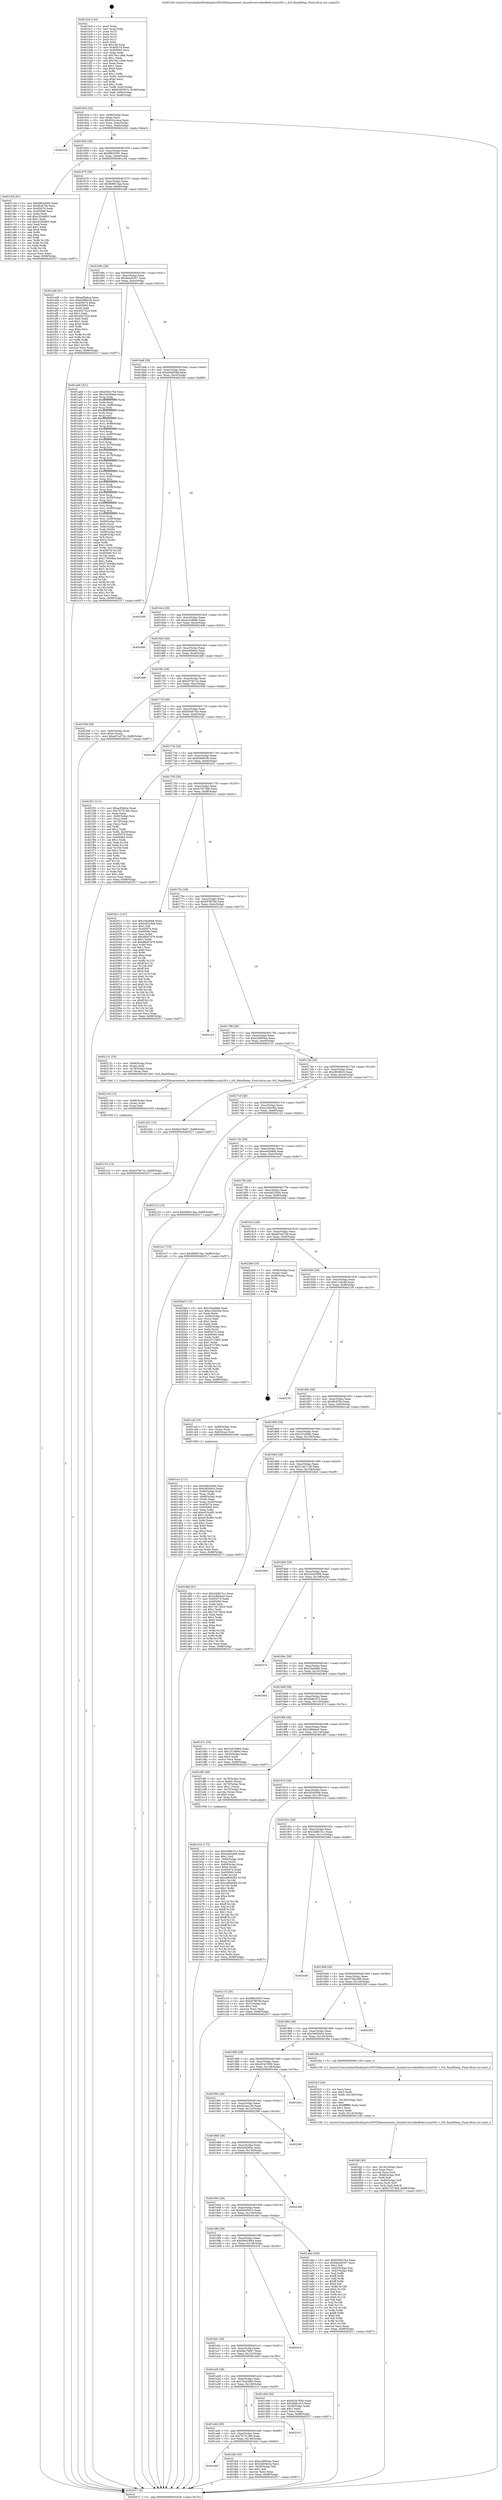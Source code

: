 digraph "0x4015c0" {
  label = "0x4015c0 (/mnt/c/Users/mathe/Desktop/tcc/POCII/binaries/extr_linuxdriversvideofbdevsisinit301.c_SiS_PanelDelay_Final-ollvm.out::main(0))"
  labelloc = "t"
  node[shape=record]

  Entry [label="",width=0.3,height=0.3,shape=circle,fillcolor=black,style=filled]
  "0x401634" [label="{
     0x401634 [32]\l
     | [instrs]\l
     &nbsp;&nbsp;0x401634 \<+6\>: mov -0x98(%rbp),%eax\l
     &nbsp;&nbsp;0x40163a \<+2\>: mov %eax,%ecx\l
     &nbsp;&nbsp;0x40163c \<+6\>: sub $0x832e1eca,%ecx\l
     &nbsp;&nbsp;0x401642 \<+6\>: mov %eax,-0xac(%rbp)\l
     &nbsp;&nbsp;0x401648 \<+6\>: mov %ecx,-0xb0(%rbp)\l
     &nbsp;&nbsp;0x40164e \<+6\>: je 0000000000402162 \<main+0xba2\>\l
  }"]
  "0x402162" [label="{
     0x402162\l
  }", style=dashed]
  "0x401654" [label="{
     0x401654 [28]\l
     | [instrs]\l
     &nbsp;&nbsp;0x401654 \<+5\>: jmp 0000000000401659 \<main+0x99\>\l
     &nbsp;&nbsp;0x401659 \<+6\>: mov -0xac(%rbp),%eax\l
     &nbsp;&nbsp;0x40165f \<+5\>: sub $0x8f625591,%eax\l
     &nbsp;&nbsp;0x401664 \<+6\>: mov %eax,-0xb4(%rbp)\l
     &nbsp;&nbsp;0x40166a \<+6\>: je 0000000000401c54 \<main+0x694\>\l
  }"]
  Exit [label="",width=0.3,height=0.3,shape=circle,fillcolor=black,style=filled,peripheries=2]
  "0x401c54" [label="{
     0x401c54 [91]\l
     | [instrs]\l
     &nbsp;&nbsp;0x401c54 \<+5\>: mov $0x69643b64,%eax\l
     &nbsp;&nbsp;0x401c59 \<+5\>: mov $0xf9c878e,%ecx\l
     &nbsp;&nbsp;0x401c5e \<+7\>: mov 0x405074,%edx\l
     &nbsp;&nbsp;0x401c65 \<+7\>: mov 0x405060,%esi\l
     &nbsp;&nbsp;0x401c6c \<+2\>: mov %edx,%edi\l
     &nbsp;&nbsp;0x401c6e \<+6\>: add $0xc520a865,%edi\l
     &nbsp;&nbsp;0x401c74 \<+3\>: sub $0x1,%edi\l
     &nbsp;&nbsp;0x401c77 \<+6\>: sub $0xc520a865,%edi\l
     &nbsp;&nbsp;0x401c7d \<+3\>: imul %edi,%edx\l
     &nbsp;&nbsp;0x401c80 \<+3\>: and $0x1,%edx\l
     &nbsp;&nbsp;0x401c83 \<+3\>: cmp $0x0,%edx\l
     &nbsp;&nbsp;0x401c86 \<+4\>: sete %r8b\l
     &nbsp;&nbsp;0x401c8a \<+3\>: cmp $0xa,%esi\l
     &nbsp;&nbsp;0x401c8d \<+4\>: setl %r9b\l
     &nbsp;&nbsp;0x401c91 \<+3\>: mov %r8b,%r10b\l
     &nbsp;&nbsp;0x401c94 \<+3\>: and %r9b,%r10b\l
     &nbsp;&nbsp;0x401c97 \<+3\>: xor %r9b,%r8b\l
     &nbsp;&nbsp;0x401c9a \<+3\>: or %r8b,%r10b\l
     &nbsp;&nbsp;0x401c9d \<+4\>: test $0x1,%r10b\l
     &nbsp;&nbsp;0x401ca1 \<+3\>: cmovne %ecx,%eax\l
     &nbsp;&nbsp;0x401ca4 \<+6\>: mov %eax,-0x98(%rbp)\l
     &nbsp;&nbsp;0x401caa \<+5\>: jmp 0000000000402517 \<main+0xf57\>\l
  }"]
  "0x401670" [label="{
     0x401670 [28]\l
     | [instrs]\l
     &nbsp;&nbsp;0x401670 \<+5\>: jmp 0000000000401675 \<main+0xb5\>\l
     &nbsp;&nbsp;0x401675 \<+6\>: mov -0xac(%rbp),%eax\l
     &nbsp;&nbsp;0x40167b \<+5\>: sub $0x9b9913aa,%eax\l
     &nbsp;&nbsp;0x401680 \<+6\>: mov %eax,-0xb8(%rbp)\l
     &nbsp;&nbsp;0x401686 \<+6\>: je 0000000000401ed6 \<main+0x916\>\l
  }"]
  "0x402153" [label="{
     0x402153 [15]\l
     | [instrs]\l
     &nbsp;&nbsp;0x402153 \<+10\>: movl $0xb37fe71b,-0x98(%rbp)\l
     &nbsp;&nbsp;0x40215d \<+5\>: jmp 0000000000402517 \<main+0xf57\>\l
  }"]
  "0x401ed6" [label="{
     0x401ed6 [91]\l
     | [instrs]\l
     &nbsp;&nbsp;0x401ed6 \<+5\>: mov $0xacf0a6ce,%eax\l
     &nbsp;&nbsp;0x401edb \<+5\>: mov $0xb588d1fb,%ecx\l
     &nbsp;&nbsp;0x401ee0 \<+7\>: mov 0x405074,%edx\l
     &nbsp;&nbsp;0x401ee7 \<+7\>: mov 0x405060,%esi\l
     &nbsp;&nbsp;0x401eee \<+2\>: mov %edx,%edi\l
     &nbsp;&nbsp;0x401ef0 \<+6\>: sub $0x4027424,%edi\l
     &nbsp;&nbsp;0x401ef6 \<+3\>: sub $0x1,%edi\l
     &nbsp;&nbsp;0x401ef9 \<+6\>: add $0x4027424,%edi\l
     &nbsp;&nbsp;0x401eff \<+3\>: imul %edi,%edx\l
     &nbsp;&nbsp;0x401f02 \<+3\>: and $0x1,%edx\l
     &nbsp;&nbsp;0x401f05 \<+3\>: cmp $0x0,%edx\l
     &nbsp;&nbsp;0x401f08 \<+4\>: sete %r8b\l
     &nbsp;&nbsp;0x401f0c \<+3\>: cmp $0xa,%esi\l
     &nbsp;&nbsp;0x401f0f \<+4\>: setl %r9b\l
     &nbsp;&nbsp;0x401f13 \<+3\>: mov %r8b,%r10b\l
     &nbsp;&nbsp;0x401f16 \<+3\>: and %r9b,%r10b\l
     &nbsp;&nbsp;0x401f19 \<+3\>: xor %r9b,%r8b\l
     &nbsp;&nbsp;0x401f1c \<+3\>: or %r8b,%r10b\l
     &nbsp;&nbsp;0x401f1f \<+4\>: test $0x1,%r10b\l
     &nbsp;&nbsp;0x401f23 \<+3\>: cmovne %ecx,%eax\l
     &nbsp;&nbsp;0x401f26 \<+6\>: mov %eax,-0x98(%rbp)\l
     &nbsp;&nbsp;0x401f2c \<+5\>: jmp 0000000000402517 \<main+0xf57\>\l
  }"]
  "0x40168c" [label="{
     0x40168c [28]\l
     | [instrs]\l
     &nbsp;&nbsp;0x40168c \<+5\>: jmp 0000000000401691 \<main+0xd1\>\l
     &nbsp;&nbsp;0x401691 \<+6\>: mov -0xac(%rbp),%eax\l
     &nbsp;&nbsp;0x401697 \<+5\>: sub $0x9e426307,%eax\l
     &nbsp;&nbsp;0x40169c \<+6\>: mov %eax,-0xbc(%rbp)\l
     &nbsp;&nbsp;0x4016a2 \<+6\>: je 0000000000401ad4 \<main+0x514\>\l
  }"]
  "0x402144" [label="{
     0x402144 [15]\l
     | [instrs]\l
     &nbsp;&nbsp;0x402144 \<+4\>: mov -0x68(%rbp),%rax\l
     &nbsp;&nbsp;0x402148 \<+3\>: mov (%rax),%rax\l
     &nbsp;&nbsp;0x40214b \<+3\>: mov %rax,%rdi\l
     &nbsp;&nbsp;0x40214e \<+5\>: call 0000000000401030 \<free@plt\>\l
     | [calls]\l
     &nbsp;&nbsp;0x401030 \{1\} (unknown)\l
  }"]
  "0x401ad4" [label="{
     0x401ad4 [321]\l
     | [instrs]\l
     &nbsp;&nbsp;0x401ad4 \<+5\>: mov $0xb50dc7b4,%eax\l
     &nbsp;&nbsp;0x401ad9 \<+5\>: mov $0x345d59a6,%ecx\l
     &nbsp;&nbsp;0x401ade \<+3\>: mov %rsp,%rdx\l
     &nbsp;&nbsp;0x401ae1 \<+4\>: add $0xfffffffffffffff0,%rdx\l
     &nbsp;&nbsp;0x401ae5 \<+3\>: mov %rdx,%rsp\l
     &nbsp;&nbsp;0x401ae8 \<+7\>: mov %rdx,-0x90(%rbp)\l
     &nbsp;&nbsp;0x401aef \<+3\>: mov %rsp,%rdx\l
     &nbsp;&nbsp;0x401af2 \<+4\>: add $0xfffffffffffffff0,%rdx\l
     &nbsp;&nbsp;0x401af6 \<+3\>: mov %rdx,%rsp\l
     &nbsp;&nbsp;0x401af9 \<+3\>: mov %rsp,%rsi\l
     &nbsp;&nbsp;0x401afc \<+4\>: add $0xfffffffffffffff0,%rsi\l
     &nbsp;&nbsp;0x401b00 \<+3\>: mov %rsi,%rsp\l
     &nbsp;&nbsp;0x401b03 \<+7\>: mov %rsi,-0x88(%rbp)\l
     &nbsp;&nbsp;0x401b0a \<+3\>: mov %rsp,%rsi\l
     &nbsp;&nbsp;0x401b0d \<+4\>: add $0xfffffffffffffff0,%rsi\l
     &nbsp;&nbsp;0x401b11 \<+3\>: mov %rsi,%rsp\l
     &nbsp;&nbsp;0x401b14 \<+4\>: mov %rsi,-0x80(%rbp)\l
     &nbsp;&nbsp;0x401b18 \<+3\>: mov %rsp,%rsi\l
     &nbsp;&nbsp;0x401b1b \<+4\>: add $0xfffffffffffffff0,%rsi\l
     &nbsp;&nbsp;0x401b1f \<+3\>: mov %rsi,%rsp\l
     &nbsp;&nbsp;0x401b22 \<+4\>: mov %rsi,-0x78(%rbp)\l
     &nbsp;&nbsp;0x401b26 \<+3\>: mov %rsp,%rsi\l
     &nbsp;&nbsp;0x401b29 \<+4\>: add $0xfffffffffffffff0,%rsi\l
     &nbsp;&nbsp;0x401b2d \<+3\>: mov %rsi,%rsp\l
     &nbsp;&nbsp;0x401b30 \<+4\>: mov %rsi,-0x70(%rbp)\l
     &nbsp;&nbsp;0x401b34 \<+3\>: mov %rsp,%rsi\l
     &nbsp;&nbsp;0x401b37 \<+4\>: add $0xfffffffffffffff0,%rsi\l
     &nbsp;&nbsp;0x401b3b \<+3\>: mov %rsi,%rsp\l
     &nbsp;&nbsp;0x401b3e \<+4\>: mov %rsi,-0x68(%rbp)\l
     &nbsp;&nbsp;0x401b42 \<+3\>: mov %rsp,%rsi\l
     &nbsp;&nbsp;0x401b45 \<+4\>: add $0xfffffffffffffff0,%rsi\l
     &nbsp;&nbsp;0x401b49 \<+3\>: mov %rsi,%rsp\l
     &nbsp;&nbsp;0x401b4c \<+4\>: mov %rsi,-0x60(%rbp)\l
     &nbsp;&nbsp;0x401b50 \<+3\>: mov %rsp,%rsi\l
     &nbsp;&nbsp;0x401b53 \<+4\>: add $0xfffffffffffffff0,%rsi\l
     &nbsp;&nbsp;0x401b57 \<+3\>: mov %rsi,%rsp\l
     &nbsp;&nbsp;0x401b5a \<+4\>: mov %rsi,-0x58(%rbp)\l
     &nbsp;&nbsp;0x401b5e \<+3\>: mov %rsp,%rsi\l
     &nbsp;&nbsp;0x401b61 \<+4\>: add $0xfffffffffffffff0,%rsi\l
     &nbsp;&nbsp;0x401b65 \<+3\>: mov %rsi,%rsp\l
     &nbsp;&nbsp;0x401b68 \<+4\>: mov %rsi,-0x50(%rbp)\l
     &nbsp;&nbsp;0x401b6c \<+3\>: mov %rsp,%rsi\l
     &nbsp;&nbsp;0x401b6f \<+4\>: add $0xfffffffffffffff0,%rsi\l
     &nbsp;&nbsp;0x401b73 \<+3\>: mov %rsi,%rsp\l
     &nbsp;&nbsp;0x401b76 \<+4\>: mov %rsi,-0x48(%rbp)\l
     &nbsp;&nbsp;0x401b7a \<+3\>: mov %rsp,%rsi\l
     &nbsp;&nbsp;0x401b7d \<+4\>: add $0xfffffffffffffff0,%rsi\l
     &nbsp;&nbsp;0x401b81 \<+3\>: mov %rsi,%rsp\l
     &nbsp;&nbsp;0x401b84 \<+4\>: mov %rsi,-0x40(%rbp)\l
     &nbsp;&nbsp;0x401b88 \<+7\>: mov -0x90(%rbp),%rsi\l
     &nbsp;&nbsp;0x401b8f \<+6\>: movl $0x0,(%rsi)\l
     &nbsp;&nbsp;0x401b95 \<+6\>: mov -0x9c(%rbp),%edi\l
     &nbsp;&nbsp;0x401b9b \<+2\>: mov %edi,(%rdx)\l
     &nbsp;&nbsp;0x401b9d \<+7\>: mov -0x88(%rbp),%rsi\l
     &nbsp;&nbsp;0x401ba4 \<+7\>: mov -0xa8(%rbp),%r8\l
     &nbsp;&nbsp;0x401bab \<+3\>: mov %r8,(%rsi)\l
     &nbsp;&nbsp;0x401bae \<+3\>: cmpl $0x2,(%rdx)\l
     &nbsp;&nbsp;0x401bb1 \<+4\>: setne %r9b\l
     &nbsp;&nbsp;0x401bb5 \<+4\>: and $0x1,%r9b\l
     &nbsp;&nbsp;0x401bb9 \<+4\>: mov %r9b,-0x31(%rbp)\l
     &nbsp;&nbsp;0x401bbd \<+8\>: mov 0x405074,%r10d\l
     &nbsp;&nbsp;0x401bc5 \<+8\>: mov 0x405060,%r11d\l
     &nbsp;&nbsp;0x401bcd \<+3\>: mov %r10d,%ebx\l
     &nbsp;&nbsp;0x401bd0 \<+6\>: sub $0x2726448a,%ebx\l
     &nbsp;&nbsp;0x401bd6 \<+3\>: sub $0x1,%ebx\l
     &nbsp;&nbsp;0x401bd9 \<+6\>: add $0x2726448a,%ebx\l
     &nbsp;&nbsp;0x401bdf \<+4\>: imul %ebx,%r10d\l
     &nbsp;&nbsp;0x401be3 \<+4\>: and $0x1,%r10d\l
     &nbsp;&nbsp;0x401be7 \<+4\>: cmp $0x0,%r10d\l
     &nbsp;&nbsp;0x401beb \<+4\>: sete %r9b\l
     &nbsp;&nbsp;0x401bef \<+4\>: cmp $0xa,%r11d\l
     &nbsp;&nbsp;0x401bf3 \<+4\>: setl %r14b\l
     &nbsp;&nbsp;0x401bf7 \<+3\>: mov %r9b,%r15b\l
     &nbsp;&nbsp;0x401bfa \<+3\>: and %r14b,%r15b\l
     &nbsp;&nbsp;0x401bfd \<+3\>: xor %r14b,%r9b\l
     &nbsp;&nbsp;0x401c00 \<+3\>: or %r9b,%r15b\l
     &nbsp;&nbsp;0x401c03 \<+4\>: test $0x1,%r15b\l
     &nbsp;&nbsp;0x401c07 \<+3\>: cmovne %ecx,%eax\l
     &nbsp;&nbsp;0x401c0a \<+6\>: mov %eax,-0x98(%rbp)\l
     &nbsp;&nbsp;0x401c10 \<+5\>: jmp 0000000000402517 \<main+0xf57\>\l
  }"]
  "0x4016a8" [label="{
     0x4016a8 [28]\l
     | [instrs]\l
     &nbsp;&nbsp;0x4016a8 \<+5\>: jmp 00000000004016ad \<main+0xed\>\l
     &nbsp;&nbsp;0x4016ad \<+6\>: mov -0xac(%rbp),%eax\l
     &nbsp;&nbsp;0x4016b3 \<+5\>: sub $0xa0d4936f,%eax\l
     &nbsp;&nbsp;0x4016b8 \<+6\>: mov %eax,-0xc0(%rbp)\l
     &nbsp;&nbsp;0x4016be \<+6\>: je 0000000000402349 \<main+0xd89\>\l
  }"]
  "0x401fef" [label="{
     0x401fef [45]\l
     | [instrs]\l
     &nbsp;&nbsp;0x401fef \<+6\>: mov -0x14c(%rbp),%ecx\l
     &nbsp;&nbsp;0x401ff5 \<+3\>: imul %eax,%ecx\l
     &nbsp;&nbsp;0x401ff8 \<+3\>: movslq %ecx,%rdi\l
     &nbsp;&nbsp;0x401ffb \<+4\>: mov -0x68(%rbp),%r8\l
     &nbsp;&nbsp;0x401fff \<+3\>: mov (%r8),%r8\l
     &nbsp;&nbsp;0x402002 \<+4\>: mov -0x60(%rbp),%r9\l
     &nbsp;&nbsp;0x402006 \<+3\>: movslq (%r9),%r9\l
     &nbsp;&nbsp;0x402009 \<+4\>: mov %rdi,(%r8,%r9,8)\l
     &nbsp;&nbsp;0x40200d \<+10\>: movl $0xb73574fd,-0x98(%rbp)\l
     &nbsp;&nbsp;0x402017 \<+5\>: jmp 0000000000402517 \<main+0xf57\>\l
  }"]
  "0x402349" [label="{
     0x402349\l
  }", style=dashed]
  "0x4016c4" [label="{
     0x4016c4 [28]\l
     | [instrs]\l
     &nbsp;&nbsp;0x4016c4 \<+5\>: jmp 00000000004016c9 \<main+0x109\>\l
     &nbsp;&nbsp;0x4016c9 \<+6\>: mov -0xac(%rbp),%eax\l
     &nbsp;&nbsp;0x4016cf \<+5\>: sub $0xac2c96bb,%eax\l
     &nbsp;&nbsp;0x4016d4 \<+6\>: mov %eax,-0xc4(%rbp)\l
     &nbsp;&nbsp;0x4016da \<+6\>: je 00000000004024d6 \<main+0xf16\>\l
  }"]
  "0x401fc3" [label="{
     0x401fc3 [44]\l
     | [instrs]\l
     &nbsp;&nbsp;0x401fc3 \<+2\>: xor %ecx,%ecx\l
     &nbsp;&nbsp;0x401fc5 \<+5\>: mov $0x2,%edx\l
     &nbsp;&nbsp;0x401fca \<+6\>: mov %edx,-0x148(%rbp)\l
     &nbsp;&nbsp;0x401fd0 \<+1\>: cltd\l
     &nbsp;&nbsp;0x401fd1 \<+6\>: mov -0x148(%rbp),%esi\l
     &nbsp;&nbsp;0x401fd7 \<+2\>: idiv %esi\l
     &nbsp;&nbsp;0x401fd9 \<+6\>: imul $0xfffffffe,%edx,%edx\l
     &nbsp;&nbsp;0x401fdf \<+3\>: sub $0x1,%ecx\l
     &nbsp;&nbsp;0x401fe2 \<+2\>: sub %ecx,%edx\l
     &nbsp;&nbsp;0x401fe4 \<+6\>: mov %edx,-0x14c(%rbp)\l
     &nbsp;&nbsp;0x401fea \<+5\>: call 0000000000401160 \<next_i\>\l
     | [calls]\l
     &nbsp;&nbsp;0x401160 \{1\} (/mnt/c/Users/mathe/Desktop/tcc/POCII/binaries/extr_linuxdriversvideofbdevsisinit301.c_SiS_PanelDelay_Final-ollvm.out::next_i)\l
  }"]
  "0x4024d6" [label="{
     0x4024d6\l
  }", style=dashed]
  "0x4016e0" [label="{
     0x4016e0 [28]\l
     | [instrs]\l
     &nbsp;&nbsp;0x4016e0 \<+5\>: jmp 00000000004016e5 \<main+0x125\>\l
     &nbsp;&nbsp;0x4016e5 \<+6\>: mov -0xac(%rbp),%eax\l
     &nbsp;&nbsp;0x4016eb \<+5\>: sub $0xacf0a6ce,%eax\l
     &nbsp;&nbsp;0x4016f0 \<+6\>: mov %eax,-0xc8(%rbp)\l
     &nbsp;&nbsp;0x4016f6 \<+6\>: je 000000000040248f \<main+0xecf\>\l
  }"]
  "0x401a60" [label="{
     0x401a60\l
  }", style=dashed]
  "0x40248f" [label="{
     0x40248f\l
  }", style=dashed]
  "0x4016fc" [label="{
     0x4016fc [28]\l
     | [instrs]\l
     &nbsp;&nbsp;0x4016fc \<+5\>: jmp 0000000000401701 \<main+0x141\>\l
     &nbsp;&nbsp;0x401701 \<+6\>: mov -0xac(%rbp),%eax\l
     &nbsp;&nbsp;0x401707 \<+5\>: sub $0xb37fe71b,%eax\l
     &nbsp;&nbsp;0x40170c \<+6\>: mov %eax,-0xcc(%rbp)\l
     &nbsp;&nbsp;0x401712 \<+6\>: je 000000000040239d \<main+0xddd\>\l
  }"]
  "0x401fa0" [label="{
     0x401fa0 [30]\l
     | [instrs]\l
     &nbsp;&nbsp;0x401fa0 \<+5\>: mov $0xc2d993ae,%eax\l
     &nbsp;&nbsp;0x401fa5 \<+5\>: mov $0x3e600e5a,%ecx\l
     &nbsp;&nbsp;0x401faa \<+3\>: mov -0x29(%rbp),%dl\l
     &nbsp;&nbsp;0x401fad \<+3\>: test $0x1,%dl\l
     &nbsp;&nbsp;0x401fb0 \<+3\>: cmovne %ecx,%eax\l
     &nbsp;&nbsp;0x401fb3 \<+6\>: mov %eax,-0x98(%rbp)\l
     &nbsp;&nbsp;0x401fb9 \<+5\>: jmp 0000000000402517 \<main+0xf57\>\l
  }"]
  "0x40239d" [label="{
     0x40239d [28]\l
     | [instrs]\l
     &nbsp;&nbsp;0x40239d \<+7\>: mov -0x90(%rbp),%rax\l
     &nbsp;&nbsp;0x4023a4 \<+6\>: movl $0x0,(%rax)\l
     &nbsp;&nbsp;0x4023aa \<+10\>: movl $0xe87ed72b,-0x98(%rbp)\l
     &nbsp;&nbsp;0x4023b4 \<+5\>: jmp 0000000000402517 \<main+0xf57\>\l
  }"]
  "0x401718" [label="{
     0x401718 [28]\l
     | [instrs]\l
     &nbsp;&nbsp;0x401718 \<+5\>: jmp 000000000040171d \<main+0x15d\>\l
     &nbsp;&nbsp;0x40171d \<+6\>: mov -0xac(%rbp),%eax\l
     &nbsp;&nbsp;0x401723 \<+5\>: sub $0xb50dc7b4,%eax\l
     &nbsp;&nbsp;0x401728 \<+6\>: mov %eax,-0xd0(%rbp)\l
     &nbsp;&nbsp;0x40172e \<+6\>: je 00000000004023d1 \<main+0xe11\>\l
  }"]
  "0x401a44" [label="{
     0x401a44 [28]\l
     | [instrs]\l
     &nbsp;&nbsp;0x401a44 \<+5\>: jmp 0000000000401a49 \<main+0x489\>\l
     &nbsp;&nbsp;0x401a49 \<+6\>: mov -0xac(%rbp),%eax\l
     &nbsp;&nbsp;0x401a4f \<+5\>: sub $0x7b75138e,%eax\l
     &nbsp;&nbsp;0x401a54 \<+6\>: mov %eax,-0x144(%rbp)\l
     &nbsp;&nbsp;0x401a5a \<+6\>: je 0000000000401fa0 \<main+0x9e0\>\l
  }"]
  "0x4023d1" [label="{
     0x4023d1\l
  }", style=dashed]
  "0x401734" [label="{
     0x401734 [28]\l
     | [instrs]\l
     &nbsp;&nbsp;0x401734 \<+5\>: jmp 0000000000401739 \<main+0x179\>\l
     &nbsp;&nbsp;0x401739 \<+6\>: mov -0xac(%rbp),%eax\l
     &nbsp;&nbsp;0x40173f \<+5\>: sub $0xb588d1fb,%eax\l
     &nbsp;&nbsp;0x401744 \<+6\>: mov %eax,-0xd4(%rbp)\l
     &nbsp;&nbsp;0x40174a \<+6\>: je 0000000000401f31 \<main+0x971\>\l
  }"]
  "0x40231f" [label="{
     0x40231f\l
  }", style=dashed]
  "0x401f31" [label="{
     0x401f31 [111]\l
     | [instrs]\l
     &nbsp;&nbsp;0x401f31 \<+5\>: mov $0xacf0a6ce,%eax\l
     &nbsp;&nbsp;0x401f36 \<+5\>: mov $0x7b75138e,%ecx\l
     &nbsp;&nbsp;0x401f3b \<+2\>: xor %edx,%edx\l
     &nbsp;&nbsp;0x401f3d \<+4\>: mov -0x60(%rbp),%rsi\l
     &nbsp;&nbsp;0x401f41 \<+2\>: mov (%rsi),%edi\l
     &nbsp;&nbsp;0x401f43 \<+4\>: mov -0x70(%rbp),%rsi\l
     &nbsp;&nbsp;0x401f47 \<+2\>: cmp (%rsi),%edi\l
     &nbsp;&nbsp;0x401f49 \<+4\>: setl %r8b\l
     &nbsp;&nbsp;0x401f4d \<+4\>: and $0x1,%r8b\l
     &nbsp;&nbsp;0x401f51 \<+4\>: mov %r8b,-0x29(%rbp)\l
     &nbsp;&nbsp;0x401f55 \<+7\>: mov 0x405074,%edi\l
     &nbsp;&nbsp;0x401f5c \<+8\>: mov 0x405060,%r9d\l
     &nbsp;&nbsp;0x401f64 \<+3\>: sub $0x1,%edx\l
     &nbsp;&nbsp;0x401f67 \<+3\>: mov %edi,%r10d\l
     &nbsp;&nbsp;0x401f6a \<+3\>: add %edx,%r10d\l
     &nbsp;&nbsp;0x401f6d \<+4\>: imul %r10d,%edi\l
     &nbsp;&nbsp;0x401f71 \<+3\>: and $0x1,%edi\l
     &nbsp;&nbsp;0x401f74 \<+3\>: cmp $0x0,%edi\l
     &nbsp;&nbsp;0x401f77 \<+4\>: sete %r8b\l
     &nbsp;&nbsp;0x401f7b \<+4\>: cmp $0xa,%r9d\l
     &nbsp;&nbsp;0x401f7f \<+4\>: setl %r11b\l
     &nbsp;&nbsp;0x401f83 \<+3\>: mov %r8b,%bl\l
     &nbsp;&nbsp;0x401f86 \<+3\>: and %r11b,%bl\l
     &nbsp;&nbsp;0x401f89 \<+3\>: xor %r11b,%r8b\l
     &nbsp;&nbsp;0x401f8c \<+3\>: or %r8b,%bl\l
     &nbsp;&nbsp;0x401f8f \<+3\>: test $0x1,%bl\l
     &nbsp;&nbsp;0x401f92 \<+3\>: cmovne %ecx,%eax\l
     &nbsp;&nbsp;0x401f95 \<+6\>: mov %eax,-0x98(%rbp)\l
     &nbsp;&nbsp;0x401f9b \<+5\>: jmp 0000000000402517 \<main+0xf57\>\l
  }"]
  "0x401750" [label="{
     0x401750 [28]\l
     | [instrs]\l
     &nbsp;&nbsp;0x401750 \<+5\>: jmp 0000000000401755 \<main+0x195\>\l
     &nbsp;&nbsp;0x401755 \<+6\>: mov -0xac(%rbp),%eax\l
     &nbsp;&nbsp;0x40175b \<+5\>: sub $0xb73574fd,%eax\l
     &nbsp;&nbsp;0x401760 \<+6\>: mov %eax,-0xd8(%rbp)\l
     &nbsp;&nbsp;0x401766 \<+6\>: je 000000000040201c \<main+0xa5c\>\l
  }"]
  "0x401e1b" [label="{
     0x401e1b [172]\l
     | [instrs]\l
     &nbsp;&nbsp;0x401e1b \<+5\>: mov $0x3488151c,%ecx\l
     &nbsp;&nbsp;0x401e20 \<+5\>: mov $0xe4d2bfa8,%edx\l
     &nbsp;&nbsp;0x401e25 \<+3\>: mov $0x1,%sil\l
     &nbsp;&nbsp;0x401e28 \<+4\>: mov -0x68(%rbp),%rdi\l
     &nbsp;&nbsp;0x401e2c \<+3\>: mov %rax,(%rdi)\l
     &nbsp;&nbsp;0x401e2f \<+4\>: mov -0x60(%rbp),%rax\l
     &nbsp;&nbsp;0x401e33 \<+6\>: movl $0x0,(%rax)\l
     &nbsp;&nbsp;0x401e39 \<+8\>: mov 0x405074,%r8d\l
     &nbsp;&nbsp;0x401e41 \<+8\>: mov 0x405060,%r9d\l
     &nbsp;&nbsp;0x401e49 \<+3\>: mov %r8d,%r10d\l
     &nbsp;&nbsp;0x401e4c \<+7\>: sub $0xce80d285,%r10d\l
     &nbsp;&nbsp;0x401e53 \<+4\>: sub $0x1,%r10d\l
     &nbsp;&nbsp;0x401e57 \<+7\>: add $0xce80d285,%r10d\l
     &nbsp;&nbsp;0x401e5e \<+4\>: imul %r10d,%r8d\l
     &nbsp;&nbsp;0x401e62 \<+4\>: and $0x1,%r8d\l
     &nbsp;&nbsp;0x401e66 \<+4\>: cmp $0x0,%r8d\l
     &nbsp;&nbsp;0x401e6a \<+4\>: sete %r11b\l
     &nbsp;&nbsp;0x401e6e \<+4\>: cmp $0xa,%r9d\l
     &nbsp;&nbsp;0x401e72 \<+3\>: setl %bl\l
     &nbsp;&nbsp;0x401e75 \<+3\>: mov %r11b,%r14b\l
     &nbsp;&nbsp;0x401e78 \<+4\>: xor $0xff,%r14b\l
     &nbsp;&nbsp;0x401e7c \<+3\>: mov %bl,%r15b\l
     &nbsp;&nbsp;0x401e7f \<+4\>: xor $0xff,%r15b\l
     &nbsp;&nbsp;0x401e83 \<+4\>: xor $0x1,%sil\l
     &nbsp;&nbsp;0x401e87 \<+3\>: mov %r14b,%r12b\l
     &nbsp;&nbsp;0x401e8a \<+4\>: and $0xff,%r12b\l
     &nbsp;&nbsp;0x401e8e \<+3\>: and %sil,%r11b\l
     &nbsp;&nbsp;0x401e91 \<+3\>: mov %r15b,%r13b\l
     &nbsp;&nbsp;0x401e94 \<+4\>: and $0xff,%r13b\l
     &nbsp;&nbsp;0x401e98 \<+3\>: and %sil,%bl\l
     &nbsp;&nbsp;0x401e9b \<+3\>: or %r11b,%r12b\l
     &nbsp;&nbsp;0x401e9e \<+3\>: or %bl,%r13b\l
     &nbsp;&nbsp;0x401ea1 \<+3\>: xor %r13b,%r12b\l
     &nbsp;&nbsp;0x401ea4 \<+3\>: or %r15b,%r14b\l
     &nbsp;&nbsp;0x401ea7 \<+4\>: xor $0xff,%r14b\l
     &nbsp;&nbsp;0x401eab \<+4\>: or $0x1,%sil\l
     &nbsp;&nbsp;0x401eaf \<+3\>: and %sil,%r14b\l
     &nbsp;&nbsp;0x401eb2 \<+3\>: or %r14b,%r12b\l
     &nbsp;&nbsp;0x401eb5 \<+4\>: test $0x1,%r12b\l
     &nbsp;&nbsp;0x401eb9 \<+3\>: cmovne %edx,%ecx\l
     &nbsp;&nbsp;0x401ebc \<+6\>: mov %ecx,-0x98(%rbp)\l
     &nbsp;&nbsp;0x401ec2 \<+5\>: jmp 0000000000402517 \<main+0xf57\>\l
  }"]
  "0x40201c" [label="{
     0x40201c [147]\l
     | [instrs]\l
     &nbsp;&nbsp;0x40201c \<+5\>: mov $0x25eefde6,%eax\l
     &nbsp;&nbsp;0x402021 \<+5\>: mov $0xe4f2330d,%ecx\l
     &nbsp;&nbsp;0x402026 \<+2\>: mov $0x1,%dl\l
     &nbsp;&nbsp;0x402028 \<+7\>: mov 0x405074,%esi\l
     &nbsp;&nbsp;0x40202f \<+7\>: mov 0x405060,%edi\l
     &nbsp;&nbsp;0x402036 \<+3\>: mov %esi,%r8d\l
     &nbsp;&nbsp;0x402039 \<+7\>: add $0xd6bd7d79,%r8d\l
     &nbsp;&nbsp;0x402040 \<+4\>: sub $0x1,%r8d\l
     &nbsp;&nbsp;0x402044 \<+7\>: sub $0xd6bd7d79,%r8d\l
     &nbsp;&nbsp;0x40204b \<+4\>: imul %r8d,%esi\l
     &nbsp;&nbsp;0x40204f \<+3\>: and $0x1,%esi\l
     &nbsp;&nbsp;0x402052 \<+3\>: cmp $0x0,%esi\l
     &nbsp;&nbsp;0x402055 \<+4\>: sete %r9b\l
     &nbsp;&nbsp;0x402059 \<+3\>: cmp $0xa,%edi\l
     &nbsp;&nbsp;0x40205c \<+4\>: setl %r10b\l
     &nbsp;&nbsp;0x402060 \<+3\>: mov %r9b,%r11b\l
     &nbsp;&nbsp;0x402063 \<+4\>: xor $0xff,%r11b\l
     &nbsp;&nbsp;0x402067 \<+3\>: mov %r10b,%bl\l
     &nbsp;&nbsp;0x40206a \<+3\>: xor $0xff,%bl\l
     &nbsp;&nbsp;0x40206d \<+3\>: xor $0x0,%dl\l
     &nbsp;&nbsp;0x402070 \<+3\>: mov %r11b,%r14b\l
     &nbsp;&nbsp;0x402073 \<+4\>: and $0x0,%r14b\l
     &nbsp;&nbsp;0x402077 \<+3\>: and %dl,%r9b\l
     &nbsp;&nbsp;0x40207a \<+3\>: mov %bl,%r15b\l
     &nbsp;&nbsp;0x40207d \<+4\>: and $0x0,%r15b\l
     &nbsp;&nbsp;0x402081 \<+3\>: and %dl,%r10b\l
     &nbsp;&nbsp;0x402084 \<+3\>: or %r9b,%r14b\l
     &nbsp;&nbsp;0x402087 \<+3\>: or %r10b,%r15b\l
     &nbsp;&nbsp;0x40208a \<+3\>: xor %r15b,%r14b\l
     &nbsp;&nbsp;0x40208d \<+3\>: or %bl,%r11b\l
     &nbsp;&nbsp;0x402090 \<+4\>: xor $0xff,%r11b\l
     &nbsp;&nbsp;0x402094 \<+3\>: or $0x0,%dl\l
     &nbsp;&nbsp;0x402097 \<+3\>: and %dl,%r11b\l
     &nbsp;&nbsp;0x40209a \<+3\>: or %r11b,%r14b\l
     &nbsp;&nbsp;0x40209d \<+4\>: test $0x1,%r14b\l
     &nbsp;&nbsp;0x4020a1 \<+3\>: cmovne %ecx,%eax\l
     &nbsp;&nbsp;0x4020a4 \<+6\>: mov %eax,-0x98(%rbp)\l
     &nbsp;&nbsp;0x4020aa \<+5\>: jmp 0000000000402517 \<main+0xf57\>\l
  }"]
  "0x40176c" [label="{
     0x40176c [28]\l
     | [instrs]\l
     &nbsp;&nbsp;0x40176c \<+5\>: jmp 0000000000401771 \<main+0x1b1\>\l
     &nbsp;&nbsp;0x401771 \<+6\>: mov -0xac(%rbp),%eax\l
     &nbsp;&nbsp;0x401777 \<+5\>: sub $0xbf78f76d,%eax\l
     &nbsp;&nbsp;0x40177c \<+6\>: mov %eax,-0xdc(%rbp)\l
     &nbsp;&nbsp;0x401782 \<+6\>: je 0000000000401c33 \<main+0x673\>\l
  }"]
  "0x401a28" [label="{
     0x401a28 [28]\l
     | [instrs]\l
     &nbsp;&nbsp;0x401a28 \<+5\>: jmp 0000000000401a2d \<main+0x46d\>\l
     &nbsp;&nbsp;0x401a2d \<+6\>: mov -0xac(%rbp),%eax\l
     &nbsp;&nbsp;0x401a33 \<+5\>: sub $0x704a3d63,%eax\l
     &nbsp;&nbsp;0x401a38 \<+6\>: mov %eax,-0x140(%rbp)\l
     &nbsp;&nbsp;0x401a3e \<+6\>: je 000000000040231f \<main+0xd5f\>\l
  }"]
  "0x401c33" [label="{
     0x401c33\l
  }", style=dashed]
  "0x401788" [label="{
     0x401788 [28]\l
     | [instrs]\l
     &nbsp;&nbsp;0x401788 \<+5\>: jmp 000000000040178d \<main+0x1cd\>\l
     &nbsp;&nbsp;0x40178d \<+6\>: mov -0xac(%rbp),%eax\l
     &nbsp;&nbsp;0x401793 \<+5\>: sub $0xc2d993ae,%eax\l
     &nbsp;&nbsp;0x401798 \<+6\>: mov %eax,-0xe0(%rbp)\l
     &nbsp;&nbsp;0x40179e \<+6\>: je 0000000000402131 \<main+0xb71\>\l
  }"]
  "0x401d40" [label="{
     0x401d40 [30]\l
     | [instrs]\l
     &nbsp;&nbsp;0x401d40 \<+5\>: mov $0x453e7650,%eax\l
     &nbsp;&nbsp;0x401d45 \<+5\>: mov $0x28db1f15,%ecx\l
     &nbsp;&nbsp;0x401d4a \<+3\>: mov -0x30(%rbp),%edx\l
     &nbsp;&nbsp;0x401d4d \<+3\>: cmp $0x1,%edx\l
     &nbsp;&nbsp;0x401d50 \<+3\>: cmovl %ecx,%eax\l
     &nbsp;&nbsp;0x401d53 \<+6\>: mov %eax,-0x98(%rbp)\l
     &nbsp;&nbsp;0x401d59 \<+5\>: jmp 0000000000402517 \<main+0xf57\>\l
  }"]
  "0x402131" [label="{
     0x402131 [19]\l
     | [instrs]\l
     &nbsp;&nbsp;0x402131 \<+4\>: mov -0x68(%rbp),%rax\l
     &nbsp;&nbsp;0x402135 \<+3\>: mov (%rax),%rdi\l
     &nbsp;&nbsp;0x402138 \<+4\>: mov -0x78(%rbp),%rax\l
     &nbsp;&nbsp;0x40213c \<+3\>: movzwl (%rax),%esi\l
     &nbsp;&nbsp;0x40213f \<+5\>: call 00000000004013b0 \<SiS_PanelDelay\>\l
     | [calls]\l
     &nbsp;&nbsp;0x4013b0 \{1\} (/mnt/c/Users/mathe/Desktop/tcc/POCII/binaries/extr_linuxdriversvideofbdevsisinit301.c_SiS_PanelDelay_Final-ollvm.out::SiS_PanelDelay)\l
  }"]
  "0x4017a4" [label="{
     0x4017a4 [28]\l
     | [instrs]\l
     &nbsp;&nbsp;0x4017a4 \<+5\>: jmp 00000000004017a9 \<main+0x1e9\>\l
     &nbsp;&nbsp;0x4017a9 \<+6\>: mov -0xac(%rbp),%eax\l
     &nbsp;&nbsp;0x4017af \<+5\>: sub $0xcf9306c5,%eax\l
     &nbsp;&nbsp;0x4017b4 \<+6\>: mov %eax,-0xe4(%rbp)\l
     &nbsp;&nbsp;0x4017ba \<+6\>: je 0000000000401d31 \<main+0x771\>\l
  }"]
  "0x401a0c" [label="{
     0x401a0c [28]\l
     | [instrs]\l
     &nbsp;&nbsp;0x401a0c \<+5\>: jmp 0000000000401a11 \<main+0x451\>\l
     &nbsp;&nbsp;0x401a11 \<+6\>: mov -0xac(%rbp),%eax\l
     &nbsp;&nbsp;0x401a17 \<+5\>: sub $0x6be79d47,%eax\l
     &nbsp;&nbsp;0x401a1c \<+6\>: mov %eax,-0x13c(%rbp)\l
     &nbsp;&nbsp;0x401a22 \<+6\>: je 0000000000401d40 \<main+0x780\>\l
  }"]
  "0x401d31" [label="{
     0x401d31 [15]\l
     | [instrs]\l
     &nbsp;&nbsp;0x401d31 \<+10\>: movl $0x6be79d47,-0x98(%rbp)\l
     &nbsp;&nbsp;0x401d3b \<+5\>: jmp 0000000000402517 \<main+0xf57\>\l
  }"]
  "0x4017c0" [label="{
     0x4017c0 [28]\l
     | [instrs]\l
     &nbsp;&nbsp;0x4017c0 \<+5\>: jmp 00000000004017c5 \<main+0x205\>\l
     &nbsp;&nbsp;0x4017c5 \<+6\>: mov -0xac(%rbp),%eax\l
     &nbsp;&nbsp;0x4017cb \<+5\>: sub $0xe1d2e36a,%eax\l
     &nbsp;&nbsp;0x4017d0 \<+6\>: mov %eax,-0xe8(%rbp)\l
     &nbsp;&nbsp;0x4017d6 \<+6\>: je 0000000000402122 \<main+0xb62\>\l
  }"]
  "0x402416" [label="{
     0x402416\l
  }", style=dashed]
  "0x402122" [label="{
     0x402122 [15]\l
     | [instrs]\l
     &nbsp;&nbsp;0x402122 \<+10\>: movl $0x9b9913aa,-0x98(%rbp)\l
     &nbsp;&nbsp;0x40212c \<+5\>: jmp 0000000000402517 \<main+0xf57\>\l
  }"]
  "0x4017dc" [label="{
     0x4017dc [28]\l
     | [instrs]\l
     &nbsp;&nbsp;0x4017dc \<+5\>: jmp 00000000004017e1 \<main+0x221\>\l
     &nbsp;&nbsp;0x4017e1 \<+6\>: mov -0xac(%rbp),%eax\l
     &nbsp;&nbsp;0x4017e7 \<+5\>: sub $0xe4d2bfa8,%eax\l
     &nbsp;&nbsp;0x4017ec \<+6\>: mov %eax,-0xec(%rbp)\l
     &nbsp;&nbsp;0x4017f2 \<+6\>: je 0000000000401ec7 \<main+0x907\>\l
  }"]
  "0x401cc2" [label="{
     0x401cc2 [111]\l
     | [instrs]\l
     &nbsp;&nbsp;0x401cc2 \<+5\>: mov $0x69643b64,%ecx\l
     &nbsp;&nbsp;0x401cc7 \<+5\>: mov $0xcf9306c5,%edx\l
     &nbsp;&nbsp;0x401ccc \<+4\>: mov -0x80(%rbp),%rdi\l
     &nbsp;&nbsp;0x401cd0 \<+2\>: mov %eax,(%rdi)\l
     &nbsp;&nbsp;0x401cd2 \<+4\>: mov -0x80(%rbp),%rdi\l
     &nbsp;&nbsp;0x401cd6 \<+2\>: mov (%rdi),%eax\l
     &nbsp;&nbsp;0x401cd8 \<+3\>: mov %eax,-0x30(%rbp)\l
     &nbsp;&nbsp;0x401cdb \<+7\>: mov 0x405074,%eax\l
     &nbsp;&nbsp;0x401ce2 \<+7\>: mov 0x405060,%esi\l
     &nbsp;&nbsp;0x401ce9 \<+3\>: mov %eax,%r8d\l
     &nbsp;&nbsp;0x401cec \<+7\>: add $0xef19cd83,%r8d\l
     &nbsp;&nbsp;0x401cf3 \<+4\>: sub $0x1,%r8d\l
     &nbsp;&nbsp;0x401cf7 \<+7\>: sub $0xef19cd83,%r8d\l
     &nbsp;&nbsp;0x401cfe \<+4\>: imul %r8d,%eax\l
     &nbsp;&nbsp;0x401d02 \<+3\>: and $0x1,%eax\l
     &nbsp;&nbsp;0x401d05 \<+3\>: cmp $0x0,%eax\l
     &nbsp;&nbsp;0x401d08 \<+4\>: sete %r9b\l
     &nbsp;&nbsp;0x401d0c \<+3\>: cmp $0xa,%esi\l
     &nbsp;&nbsp;0x401d0f \<+4\>: setl %r10b\l
     &nbsp;&nbsp;0x401d13 \<+3\>: mov %r9b,%r11b\l
     &nbsp;&nbsp;0x401d16 \<+3\>: and %r10b,%r11b\l
     &nbsp;&nbsp;0x401d19 \<+3\>: xor %r10b,%r9b\l
     &nbsp;&nbsp;0x401d1c \<+3\>: or %r9b,%r11b\l
     &nbsp;&nbsp;0x401d1f \<+4\>: test $0x1,%r11b\l
     &nbsp;&nbsp;0x401d23 \<+3\>: cmovne %edx,%ecx\l
     &nbsp;&nbsp;0x401d26 \<+6\>: mov %ecx,-0x98(%rbp)\l
     &nbsp;&nbsp;0x401d2c \<+5\>: jmp 0000000000402517 \<main+0xf57\>\l
  }"]
  "0x401ec7" [label="{
     0x401ec7 [15]\l
     | [instrs]\l
     &nbsp;&nbsp;0x401ec7 \<+10\>: movl $0x9b9913aa,-0x98(%rbp)\l
     &nbsp;&nbsp;0x401ed1 \<+5\>: jmp 0000000000402517 \<main+0xf57\>\l
  }"]
  "0x4017f8" [label="{
     0x4017f8 [28]\l
     | [instrs]\l
     &nbsp;&nbsp;0x4017f8 \<+5\>: jmp 00000000004017fd \<main+0x23d\>\l
     &nbsp;&nbsp;0x4017fd \<+6\>: mov -0xac(%rbp),%eax\l
     &nbsp;&nbsp;0x401803 \<+5\>: sub $0xe4f2330d,%eax\l
     &nbsp;&nbsp;0x401808 \<+6\>: mov %eax,-0xf0(%rbp)\l
     &nbsp;&nbsp;0x40180e \<+6\>: je 00000000004020af \<main+0xaef\>\l
  }"]
  "0x4015c0" [label="{
     0x4015c0 [116]\l
     | [instrs]\l
     &nbsp;&nbsp;0x4015c0 \<+1\>: push %rbp\l
     &nbsp;&nbsp;0x4015c1 \<+3\>: mov %rsp,%rbp\l
     &nbsp;&nbsp;0x4015c4 \<+2\>: push %r15\l
     &nbsp;&nbsp;0x4015c6 \<+2\>: push %r14\l
     &nbsp;&nbsp;0x4015c8 \<+2\>: push %r13\l
     &nbsp;&nbsp;0x4015ca \<+2\>: push %r12\l
     &nbsp;&nbsp;0x4015cc \<+1\>: push %rbx\l
     &nbsp;&nbsp;0x4015cd \<+7\>: sub $0x148,%rsp\l
     &nbsp;&nbsp;0x4015d4 \<+7\>: mov 0x405074,%eax\l
     &nbsp;&nbsp;0x4015db \<+7\>: mov 0x405060,%ecx\l
     &nbsp;&nbsp;0x4015e2 \<+2\>: mov %eax,%edx\l
     &nbsp;&nbsp;0x4015e4 \<+6\>: sub $0x79a118eb,%edx\l
     &nbsp;&nbsp;0x4015ea \<+3\>: sub $0x1,%edx\l
     &nbsp;&nbsp;0x4015ed \<+6\>: add $0x79a118eb,%edx\l
     &nbsp;&nbsp;0x4015f3 \<+3\>: imul %edx,%eax\l
     &nbsp;&nbsp;0x4015f6 \<+3\>: and $0x1,%eax\l
     &nbsp;&nbsp;0x4015f9 \<+3\>: cmp $0x0,%eax\l
     &nbsp;&nbsp;0x4015fc \<+4\>: sete %r8b\l
     &nbsp;&nbsp;0x401600 \<+4\>: and $0x1,%r8b\l
     &nbsp;&nbsp;0x401604 \<+7\>: mov %r8b,-0x92(%rbp)\l
     &nbsp;&nbsp;0x40160b \<+3\>: cmp $0xa,%ecx\l
     &nbsp;&nbsp;0x40160e \<+4\>: setl %r8b\l
     &nbsp;&nbsp;0x401612 \<+4\>: and $0x1,%r8b\l
     &nbsp;&nbsp;0x401616 \<+7\>: mov %r8b,-0x91(%rbp)\l
     &nbsp;&nbsp;0x40161d \<+10\>: movl $0x63d0567e,-0x98(%rbp)\l
     &nbsp;&nbsp;0x401627 \<+6\>: mov %edi,-0x9c(%rbp)\l
     &nbsp;&nbsp;0x40162d \<+7\>: mov %rsi,-0xa8(%rbp)\l
  }"]
  "0x4020af" [label="{
     0x4020af [115]\l
     | [instrs]\l
     &nbsp;&nbsp;0x4020af \<+5\>: mov $0x25eefde6,%eax\l
     &nbsp;&nbsp;0x4020b4 \<+5\>: mov $0xe1d2e36a,%ecx\l
     &nbsp;&nbsp;0x4020b9 \<+2\>: xor %edx,%edx\l
     &nbsp;&nbsp;0x4020bb \<+4\>: mov -0x60(%rbp),%rsi\l
     &nbsp;&nbsp;0x4020bf \<+2\>: mov (%rsi),%edi\l
     &nbsp;&nbsp;0x4020c1 \<+3\>: sub $0x1,%edx\l
     &nbsp;&nbsp;0x4020c4 \<+2\>: sub %edx,%edi\l
     &nbsp;&nbsp;0x4020c6 \<+4\>: mov -0x60(%rbp),%rsi\l
     &nbsp;&nbsp;0x4020ca \<+2\>: mov %edi,(%rsi)\l
     &nbsp;&nbsp;0x4020cc \<+7\>: mov 0x405074,%edx\l
     &nbsp;&nbsp;0x4020d3 \<+7\>: mov 0x405060,%edi\l
     &nbsp;&nbsp;0x4020da \<+3\>: mov %edx,%r8d\l
     &nbsp;&nbsp;0x4020dd \<+7\>: sub $0xc87c7083,%r8d\l
     &nbsp;&nbsp;0x4020e4 \<+4\>: sub $0x1,%r8d\l
     &nbsp;&nbsp;0x4020e8 \<+7\>: add $0xc87c7083,%r8d\l
     &nbsp;&nbsp;0x4020ef \<+4\>: imul %r8d,%edx\l
     &nbsp;&nbsp;0x4020f3 \<+3\>: and $0x1,%edx\l
     &nbsp;&nbsp;0x4020f6 \<+3\>: cmp $0x0,%edx\l
     &nbsp;&nbsp;0x4020f9 \<+4\>: sete %r9b\l
     &nbsp;&nbsp;0x4020fd \<+3\>: cmp $0xa,%edi\l
     &nbsp;&nbsp;0x402100 \<+4\>: setl %r10b\l
     &nbsp;&nbsp;0x402104 \<+3\>: mov %r9b,%r11b\l
     &nbsp;&nbsp;0x402107 \<+3\>: and %r10b,%r11b\l
     &nbsp;&nbsp;0x40210a \<+3\>: xor %r10b,%r9b\l
     &nbsp;&nbsp;0x40210d \<+3\>: or %r9b,%r11b\l
     &nbsp;&nbsp;0x402110 \<+4\>: test $0x1,%r11b\l
     &nbsp;&nbsp;0x402114 \<+3\>: cmovne %ecx,%eax\l
     &nbsp;&nbsp;0x402117 \<+6\>: mov %eax,-0x98(%rbp)\l
     &nbsp;&nbsp;0x40211d \<+5\>: jmp 0000000000402517 \<main+0xf57\>\l
  }"]
  "0x401814" [label="{
     0x401814 [28]\l
     | [instrs]\l
     &nbsp;&nbsp;0x401814 \<+5\>: jmp 0000000000401819 \<main+0x259\>\l
     &nbsp;&nbsp;0x401819 \<+6\>: mov -0xac(%rbp),%eax\l
     &nbsp;&nbsp;0x40181f \<+5\>: sub $0xe87ed72b,%eax\l
     &nbsp;&nbsp;0x401824 \<+6\>: mov %eax,-0xf4(%rbp)\l
     &nbsp;&nbsp;0x40182a \<+6\>: je 00000000004023b9 \<main+0xdf9\>\l
  }"]
  "0x402517" [label="{
     0x402517 [5]\l
     | [instrs]\l
     &nbsp;&nbsp;0x402517 \<+5\>: jmp 0000000000401634 \<main+0x74\>\l
  }"]
  "0x4023b9" [label="{
     0x4023b9 [24]\l
     | [instrs]\l
     &nbsp;&nbsp;0x4023b9 \<+7\>: mov -0x90(%rbp),%rax\l
     &nbsp;&nbsp;0x4023c0 \<+2\>: mov (%rax),%eax\l
     &nbsp;&nbsp;0x4023c2 \<+4\>: lea -0x28(%rbp),%rsp\l
     &nbsp;&nbsp;0x4023c6 \<+1\>: pop %rbx\l
     &nbsp;&nbsp;0x4023c7 \<+2\>: pop %r12\l
     &nbsp;&nbsp;0x4023c9 \<+2\>: pop %r13\l
     &nbsp;&nbsp;0x4023cb \<+2\>: pop %r14\l
     &nbsp;&nbsp;0x4023cd \<+2\>: pop %r15\l
     &nbsp;&nbsp;0x4023cf \<+1\>: pop %rbp\l
     &nbsp;&nbsp;0x4023d0 \<+1\>: ret\l
  }"]
  "0x401830" [label="{
     0x401830 [28]\l
     | [instrs]\l
     &nbsp;&nbsp;0x401830 \<+5\>: jmp 0000000000401835 \<main+0x275\>\l
     &nbsp;&nbsp;0x401835 \<+6\>: mov -0xac(%rbp),%eax\l
     &nbsp;&nbsp;0x40183b \<+5\>: sub $0x1129c9d,%eax\l
     &nbsp;&nbsp;0x401840 \<+6\>: mov %eax,-0xf8(%rbp)\l
     &nbsp;&nbsp;0x401846 \<+6\>: je 00000000004021f5 \<main+0xc35\>\l
  }"]
  "0x4019f0" [label="{
     0x4019f0 [28]\l
     | [instrs]\l
     &nbsp;&nbsp;0x4019f0 \<+5\>: jmp 00000000004019f5 \<main+0x435\>\l
     &nbsp;&nbsp;0x4019f5 \<+6\>: mov -0xac(%rbp),%eax\l
     &nbsp;&nbsp;0x4019fb \<+5\>: sub $0x69643b64,%eax\l
     &nbsp;&nbsp;0x401a00 \<+6\>: mov %eax,-0x138(%rbp)\l
     &nbsp;&nbsp;0x401a06 \<+6\>: je 0000000000402416 \<main+0xe56\>\l
  }"]
  "0x4021f5" [label="{
     0x4021f5\l
  }", style=dashed]
  "0x40184c" [label="{
     0x40184c [28]\l
     | [instrs]\l
     &nbsp;&nbsp;0x40184c \<+5\>: jmp 0000000000401851 \<main+0x291\>\l
     &nbsp;&nbsp;0x401851 \<+6\>: mov -0xac(%rbp),%eax\l
     &nbsp;&nbsp;0x401857 \<+5\>: sub $0xf9c878e,%eax\l
     &nbsp;&nbsp;0x40185c \<+6\>: mov %eax,-0xfc(%rbp)\l
     &nbsp;&nbsp;0x401862 \<+6\>: je 0000000000401caf \<main+0x6ef\>\l
  }"]
  "0x401a6a" [label="{
     0x401a6a [106]\l
     | [instrs]\l
     &nbsp;&nbsp;0x401a6a \<+5\>: mov $0xb50dc7b4,%eax\l
     &nbsp;&nbsp;0x401a6f \<+5\>: mov $0x9e426307,%ecx\l
     &nbsp;&nbsp;0x401a74 \<+2\>: mov $0x1,%dl\l
     &nbsp;&nbsp;0x401a76 \<+7\>: mov -0x92(%rbp),%sil\l
     &nbsp;&nbsp;0x401a7d \<+7\>: mov -0x91(%rbp),%dil\l
     &nbsp;&nbsp;0x401a84 \<+3\>: mov %sil,%r8b\l
     &nbsp;&nbsp;0x401a87 \<+4\>: xor $0xff,%r8b\l
     &nbsp;&nbsp;0x401a8b \<+3\>: mov %dil,%r9b\l
     &nbsp;&nbsp;0x401a8e \<+4\>: xor $0xff,%r9b\l
     &nbsp;&nbsp;0x401a92 \<+3\>: xor $0x0,%dl\l
     &nbsp;&nbsp;0x401a95 \<+3\>: mov %r8b,%r10b\l
     &nbsp;&nbsp;0x401a98 \<+4\>: and $0x0,%r10b\l
     &nbsp;&nbsp;0x401a9c \<+3\>: and %dl,%sil\l
     &nbsp;&nbsp;0x401a9f \<+3\>: mov %r9b,%r11b\l
     &nbsp;&nbsp;0x401aa2 \<+4\>: and $0x0,%r11b\l
     &nbsp;&nbsp;0x401aa6 \<+3\>: and %dl,%dil\l
     &nbsp;&nbsp;0x401aa9 \<+3\>: or %sil,%r10b\l
     &nbsp;&nbsp;0x401aac \<+3\>: or %dil,%r11b\l
     &nbsp;&nbsp;0x401aaf \<+3\>: xor %r11b,%r10b\l
     &nbsp;&nbsp;0x401ab2 \<+3\>: or %r9b,%r8b\l
     &nbsp;&nbsp;0x401ab5 \<+4\>: xor $0xff,%r8b\l
     &nbsp;&nbsp;0x401ab9 \<+3\>: or $0x0,%dl\l
     &nbsp;&nbsp;0x401abc \<+3\>: and %dl,%r8b\l
     &nbsp;&nbsp;0x401abf \<+3\>: or %r8b,%r10b\l
     &nbsp;&nbsp;0x401ac2 \<+4\>: test $0x1,%r10b\l
     &nbsp;&nbsp;0x401ac6 \<+3\>: cmovne %ecx,%eax\l
     &nbsp;&nbsp;0x401ac9 \<+6\>: mov %eax,-0x98(%rbp)\l
     &nbsp;&nbsp;0x401acf \<+5\>: jmp 0000000000402517 \<main+0xf57\>\l
  }"]
  "0x401caf" [label="{
     0x401caf [19]\l
     | [instrs]\l
     &nbsp;&nbsp;0x401caf \<+7\>: mov -0x88(%rbp),%rax\l
     &nbsp;&nbsp;0x401cb6 \<+3\>: mov (%rax),%rax\l
     &nbsp;&nbsp;0x401cb9 \<+4\>: mov 0x8(%rax),%rdi\l
     &nbsp;&nbsp;0x401cbd \<+5\>: call 0000000000401060 \<atoi@plt\>\l
     | [calls]\l
     &nbsp;&nbsp;0x401060 \{1\} (unknown)\l
  }"]
  "0x401868" [label="{
     0x401868 [28]\l
     | [instrs]\l
     &nbsp;&nbsp;0x401868 \<+5\>: jmp 000000000040186d \<main+0x2ad\>\l
     &nbsp;&nbsp;0x40186d \<+6\>: mov -0xac(%rbp),%eax\l
     &nbsp;&nbsp;0x401873 \<+5\>: sub $0x151df08c,%eax\l
     &nbsp;&nbsp;0x401878 \<+6\>: mov %eax,-0x100(%rbp)\l
     &nbsp;&nbsp;0x40187e \<+6\>: je 0000000000401d9a \<main+0x7da\>\l
  }"]
  "0x4019d4" [label="{
     0x4019d4 [28]\l
     | [instrs]\l
     &nbsp;&nbsp;0x4019d4 \<+5\>: jmp 00000000004019d9 \<main+0x419\>\l
     &nbsp;&nbsp;0x4019d9 \<+6\>: mov -0xac(%rbp),%eax\l
     &nbsp;&nbsp;0x4019df \<+5\>: sub $0x63d0567e,%eax\l
     &nbsp;&nbsp;0x4019e4 \<+6\>: mov %eax,-0x134(%rbp)\l
     &nbsp;&nbsp;0x4019ea \<+6\>: je 0000000000401a6a \<main+0x4aa\>\l
  }"]
  "0x401d9a" [label="{
     0x401d9a [91]\l
     | [instrs]\l
     &nbsp;&nbsp;0x401d9a \<+5\>: mov $0x3488151c,%eax\l
     &nbsp;&nbsp;0x401d9f \<+5\>: mov $0x2c86daa5,%ecx\l
     &nbsp;&nbsp;0x401da4 \<+7\>: mov 0x405074,%edx\l
     &nbsp;&nbsp;0x401dab \<+7\>: mov 0x405060,%esi\l
     &nbsp;&nbsp;0x401db2 \<+2\>: mov %edx,%edi\l
     &nbsp;&nbsp;0x401db4 \<+6\>: add $0x7cb7282d,%edi\l
     &nbsp;&nbsp;0x401dba \<+3\>: sub $0x1,%edi\l
     &nbsp;&nbsp;0x401dbd \<+6\>: sub $0x7cb7282d,%edi\l
     &nbsp;&nbsp;0x401dc3 \<+3\>: imul %edi,%edx\l
     &nbsp;&nbsp;0x401dc6 \<+3\>: and $0x1,%edx\l
     &nbsp;&nbsp;0x401dc9 \<+3\>: cmp $0x0,%edx\l
     &nbsp;&nbsp;0x401dcc \<+4\>: sete %r8b\l
     &nbsp;&nbsp;0x401dd0 \<+3\>: cmp $0xa,%esi\l
     &nbsp;&nbsp;0x401dd3 \<+4\>: setl %r9b\l
     &nbsp;&nbsp;0x401dd7 \<+3\>: mov %r8b,%r10b\l
     &nbsp;&nbsp;0x401dda \<+3\>: and %r9b,%r10b\l
     &nbsp;&nbsp;0x401ddd \<+3\>: xor %r9b,%r8b\l
     &nbsp;&nbsp;0x401de0 \<+3\>: or %r8b,%r10b\l
     &nbsp;&nbsp;0x401de3 \<+4\>: test $0x1,%r10b\l
     &nbsp;&nbsp;0x401de7 \<+3\>: cmovne %ecx,%eax\l
     &nbsp;&nbsp;0x401dea \<+6\>: mov %eax,-0x98(%rbp)\l
     &nbsp;&nbsp;0x401df0 \<+5\>: jmp 0000000000402517 \<main+0xf57\>\l
  }"]
  "0x401884" [label="{
     0x401884 [28]\l
     | [instrs]\l
     &nbsp;&nbsp;0x401884 \<+5\>: jmp 0000000000401889 \<main+0x2c9\>\l
     &nbsp;&nbsp;0x401889 \<+6\>: mov -0xac(%rbp),%eax\l
     &nbsp;&nbsp;0x40188f \<+5\>: sub $0x214b7126,%eax\l
     &nbsp;&nbsp;0x401894 \<+6\>: mov %eax,-0x104(%rbp)\l
     &nbsp;&nbsp;0x40189a \<+6\>: je 00000000004022b9 \<main+0xcf9\>\l
  }"]
  "0x402389" [label="{
     0x402389\l
  }", style=dashed]
  "0x4022b9" [label="{
     0x4022b9\l
  }", style=dashed]
  "0x4018a0" [label="{
     0x4018a0 [28]\l
     | [instrs]\l
     &nbsp;&nbsp;0x4018a0 \<+5\>: jmp 00000000004018a5 \<main+0x2e5\>\l
     &nbsp;&nbsp;0x4018a5 \<+6\>: mov -0xac(%rbp),%eax\l
     &nbsp;&nbsp;0x4018ab \<+5\>: sub $0x24425984,%eax\l
     &nbsp;&nbsp;0x4018b0 \<+6\>: mov %eax,-0x108(%rbp)\l
     &nbsp;&nbsp;0x4018b6 \<+6\>: je 000000000040237a \<main+0xdba\>\l
  }"]
  "0x4019b8" [label="{
     0x4019b8 [28]\l
     | [instrs]\l
     &nbsp;&nbsp;0x4019b8 \<+5\>: jmp 00000000004019bd \<main+0x3fd\>\l
     &nbsp;&nbsp;0x4019bd \<+6\>: mov -0xac(%rbp),%eax\l
     &nbsp;&nbsp;0x4019c3 \<+5\>: sub $0x6292fd3a,%eax\l
     &nbsp;&nbsp;0x4019c8 \<+6\>: mov %eax,-0x130(%rbp)\l
     &nbsp;&nbsp;0x4019ce \<+6\>: je 0000000000402389 \<main+0xdc9\>\l
  }"]
  "0x40237a" [label="{
     0x40237a\l
  }", style=dashed]
  "0x4018bc" [label="{
     0x4018bc [28]\l
     | [instrs]\l
     &nbsp;&nbsp;0x4018bc \<+5\>: jmp 00000000004018c1 \<main+0x301\>\l
     &nbsp;&nbsp;0x4018c1 \<+6\>: mov -0xac(%rbp),%eax\l
     &nbsp;&nbsp;0x4018c7 \<+5\>: sub $0x25eefde6,%eax\l
     &nbsp;&nbsp;0x4018cc \<+6\>: mov %eax,-0x10c(%rbp)\l
     &nbsp;&nbsp;0x4018d2 \<+6\>: je 00000000004024b4 \<main+0xef4\>\l
  }"]
  "0x402286" [label="{
     0x402286\l
  }", style=dashed]
  "0x4024b4" [label="{
     0x4024b4\l
  }", style=dashed]
  "0x4018d8" [label="{
     0x4018d8 [28]\l
     | [instrs]\l
     &nbsp;&nbsp;0x4018d8 \<+5\>: jmp 00000000004018dd \<main+0x31d\>\l
     &nbsp;&nbsp;0x4018dd \<+6\>: mov -0xac(%rbp),%eax\l
     &nbsp;&nbsp;0x4018e3 \<+5\>: sub $0x28db1f15,%eax\l
     &nbsp;&nbsp;0x4018e8 \<+6\>: mov %eax,-0x110(%rbp)\l
     &nbsp;&nbsp;0x4018ee \<+6\>: je 0000000000401d7c \<main+0x7bc\>\l
  }"]
  "0x40199c" [label="{
     0x40199c [28]\l
     | [instrs]\l
     &nbsp;&nbsp;0x40199c \<+5\>: jmp 00000000004019a1 \<main+0x3e1\>\l
     &nbsp;&nbsp;0x4019a1 \<+6\>: mov -0xac(%rbp),%eax\l
     &nbsp;&nbsp;0x4019a7 \<+5\>: sub $0x5e2ee13d,%eax\l
     &nbsp;&nbsp;0x4019ac \<+6\>: mov %eax,-0x12c(%rbp)\l
     &nbsp;&nbsp;0x4019b2 \<+6\>: je 0000000000402286 \<main+0xcc6\>\l
  }"]
  "0x401d7c" [label="{
     0x401d7c [30]\l
     | [instrs]\l
     &nbsp;&nbsp;0x401d7c \<+5\>: mov $0x24425984,%eax\l
     &nbsp;&nbsp;0x401d81 \<+5\>: mov $0x151df08c,%ecx\l
     &nbsp;&nbsp;0x401d86 \<+3\>: mov -0x30(%rbp),%edx\l
     &nbsp;&nbsp;0x401d89 \<+3\>: cmp $0x0,%edx\l
     &nbsp;&nbsp;0x401d8c \<+3\>: cmove %ecx,%eax\l
     &nbsp;&nbsp;0x401d8f \<+6\>: mov %eax,-0x98(%rbp)\l
     &nbsp;&nbsp;0x401d95 \<+5\>: jmp 0000000000402517 \<main+0xf57\>\l
  }"]
  "0x4018f4" [label="{
     0x4018f4 [28]\l
     | [instrs]\l
     &nbsp;&nbsp;0x4018f4 \<+5\>: jmp 00000000004018f9 \<main+0x339\>\l
     &nbsp;&nbsp;0x4018f9 \<+6\>: mov -0xac(%rbp),%eax\l
     &nbsp;&nbsp;0x4018ff \<+5\>: sub $0x2c86daa5,%eax\l
     &nbsp;&nbsp;0x401904 \<+6\>: mov %eax,-0x114(%rbp)\l
     &nbsp;&nbsp;0x40190a \<+6\>: je 0000000000401df5 \<main+0x835\>\l
  }"]
  "0x401d5e" [label="{
     0x401d5e\l
  }", style=dashed]
  "0x401df5" [label="{
     0x401df5 [38]\l
     | [instrs]\l
     &nbsp;&nbsp;0x401df5 \<+4\>: mov -0x78(%rbp),%rax\l
     &nbsp;&nbsp;0x401df9 \<+5\>: movw $0x64,(%rax)\l
     &nbsp;&nbsp;0x401dfe \<+4\>: mov -0x70(%rbp),%rax\l
     &nbsp;&nbsp;0x401e02 \<+6\>: movl $0x1,(%rax)\l
     &nbsp;&nbsp;0x401e08 \<+4\>: mov -0x70(%rbp),%rax\l
     &nbsp;&nbsp;0x401e0c \<+3\>: movslq (%rax),%rax\l
     &nbsp;&nbsp;0x401e0f \<+4\>: shl $0x3,%rax\l
     &nbsp;&nbsp;0x401e13 \<+3\>: mov %rax,%rdi\l
     &nbsp;&nbsp;0x401e16 \<+5\>: call 0000000000401050 \<malloc@plt\>\l
     | [calls]\l
     &nbsp;&nbsp;0x401050 \{1\} (unknown)\l
  }"]
  "0x401910" [label="{
     0x401910 [28]\l
     | [instrs]\l
     &nbsp;&nbsp;0x401910 \<+5\>: jmp 0000000000401915 \<main+0x355\>\l
     &nbsp;&nbsp;0x401915 \<+6\>: mov -0xac(%rbp),%eax\l
     &nbsp;&nbsp;0x40191b \<+5\>: sub $0x345d59a6,%eax\l
     &nbsp;&nbsp;0x401920 \<+6\>: mov %eax,-0x118(%rbp)\l
     &nbsp;&nbsp;0x401926 \<+6\>: je 0000000000401c15 \<main+0x655\>\l
  }"]
  "0x401980" [label="{
     0x401980 [28]\l
     | [instrs]\l
     &nbsp;&nbsp;0x401980 \<+5\>: jmp 0000000000401985 \<main+0x3c5\>\l
     &nbsp;&nbsp;0x401985 \<+6\>: mov -0xac(%rbp),%eax\l
     &nbsp;&nbsp;0x40198b \<+5\>: sub $0x453e7650,%eax\l
     &nbsp;&nbsp;0x401990 \<+6\>: mov %eax,-0x128(%rbp)\l
     &nbsp;&nbsp;0x401996 \<+6\>: je 0000000000401d5e \<main+0x79e\>\l
  }"]
  "0x401c15" [label="{
     0x401c15 [30]\l
     | [instrs]\l
     &nbsp;&nbsp;0x401c15 \<+5\>: mov $0x8f625591,%eax\l
     &nbsp;&nbsp;0x401c1a \<+5\>: mov $0xbf78f76d,%ecx\l
     &nbsp;&nbsp;0x401c1f \<+3\>: mov -0x31(%rbp),%dl\l
     &nbsp;&nbsp;0x401c22 \<+3\>: test $0x1,%dl\l
     &nbsp;&nbsp;0x401c25 \<+3\>: cmovne %ecx,%eax\l
     &nbsp;&nbsp;0x401c28 \<+6\>: mov %eax,-0x98(%rbp)\l
     &nbsp;&nbsp;0x401c2e \<+5\>: jmp 0000000000402517 \<main+0xf57\>\l
  }"]
  "0x40192c" [label="{
     0x40192c [28]\l
     | [instrs]\l
     &nbsp;&nbsp;0x40192c \<+5\>: jmp 0000000000401931 \<main+0x371\>\l
     &nbsp;&nbsp;0x401931 \<+6\>: mov -0xac(%rbp),%eax\l
     &nbsp;&nbsp;0x401937 \<+5\>: sub $0x3488151c,%eax\l
     &nbsp;&nbsp;0x40193c \<+6\>: mov %eax,-0x11c(%rbp)\l
     &nbsp;&nbsp;0x401942 \<+6\>: je 0000000000402449 \<main+0xe89\>\l
  }"]
  "0x401fbe" [label="{
     0x401fbe [5]\l
     | [instrs]\l
     &nbsp;&nbsp;0x401fbe \<+5\>: call 0000000000401160 \<next_i\>\l
     | [calls]\l
     &nbsp;&nbsp;0x401160 \{1\} (/mnt/c/Users/mathe/Desktop/tcc/POCII/binaries/extr_linuxdriversvideofbdevsisinit301.c_SiS_PanelDelay_Final-ollvm.out::next_i)\l
  }"]
  "0x402449" [label="{
     0x402449\l
  }", style=dashed]
  "0x401948" [label="{
     0x401948 [28]\l
     | [instrs]\l
     &nbsp;&nbsp;0x401948 \<+5\>: jmp 000000000040194d \<main+0x38d\>\l
     &nbsp;&nbsp;0x40194d \<+6\>: mov -0xac(%rbp),%eax\l
     &nbsp;&nbsp;0x401953 \<+5\>: sub $0x379bc499,%eax\l
     &nbsp;&nbsp;0x401958 \<+6\>: mov %eax,-0x120(%rbp)\l
     &nbsp;&nbsp;0x40195e \<+6\>: je 0000000000402295 \<main+0xcd5\>\l
  }"]
  "0x401964" [label="{
     0x401964 [28]\l
     | [instrs]\l
     &nbsp;&nbsp;0x401964 \<+5\>: jmp 0000000000401969 \<main+0x3a9\>\l
     &nbsp;&nbsp;0x401969 \<+6\>: mov -0xac(%rbp),%eax\l
     &nbsp;&nbsp;0x40196f \<+5\>: sub $0x3e600e5a,%eax\l
     &nbsp;&nbsp;0x401974 \<+6\>: mov %eax,-0x124(%rbp)\l
     &nbsp;&nbsp;0x40197a \<+6\>: je 0000000000401fbe \<main+0x9fe\>\l
  }"]
  "0x402295" [label="{
     0x402295\l
  }", style=dashed]
  Entry -> "0x4015c0" [label=" 1"]
  "0x401634" -> "0x402162" [label=" 0"]
  "0x401634" -> "0x401654" [label=" 24"]
  "0x4023b9" -> Exit [label=" 1"]
  "0x401654" -> "0x401c54" [label=" 1"]
  "0x401654" -> "0x401670" [label=" 23"]
  "0x40239d" -> "0x402517" [label=" 1"]
  "0x401670" -> "0x401ed6" [label=" 2"]
  "0x401670" -> "0x40168c" [label=" 21"]
  "0x402153" -> "0x402517" [label=" 1"]
  "0x40168c" -> "0x401ad4" [label=" 1"]
  "0x40168c" -> "0x4016a8" [label=" 20"]
  "0x402144" -> "0x402153" [label=" 1"]
  "0x4016a8" -> "0x402349" [label=" 0"]
  "0x4016a8" -> "0x4016c4" [label=" 20"]
  "0x402131" -> "0x402144" [label=" 1"]
  "0x4016c4" -> "0x4024d6" [label=" 0"]
  "0x4016c4" -> "0x4016e0" [label=" 20"]
  "0x402122" -> "0x402517" [label=" 1"]
  "0x4016e0" -> "0x40248f" [label=" 0"]
  "0x4016e0" -> "0x4016fc" [label=" 20"]
  "0x4020af" -> "0x402517" [label=" 1"]
  "0x4016fc" -> "0x40239d" [label=" 1"]
  "0x4016fc" -> "0x401718" [label=" 19"]
  "0x40201c" -> "0x402517" [label=" 1"]
  "0x401718" -> "0x4023d1" [label=" 0"]
  "0x401718" -> "0x401734" [label=" 19"]
  "0x401fc3" -> "0x401fef" [label=" 1"]
  "0x401734" -> "0x401f31" [label=" 2"]
  "0x401734" -> "0x401750" [label=" 17"]
  "0x401fbe" -> "0x401fc3" [label=" 1"]
  "0x401750" -> "0x40201c" [label=" 1"]
  "0x401750" -> "0x40176c" [label=" 16"]
  "0x401a44" -> "0x401a60" [label=" 0"]
  "0x40176c" -> "0x401c33" [label=" 0"]
  "0x40176c" -> "0x401788" [label=" 16"]
  "0x401a44" -> "0x401fa0" [label=" 2"]
  "0x401788" -> "0x402131" [label=" 1"]
  "0x401788" -> "0x4017a4" [label=" 15"]
  "0x401fef" -> "0x402517" [label=" 1"]
  "0x4017a4" -> "0x401d31" [label=" 1"]
  "0x4017a4" -> "0x4017c0" [label=" 14"]
  "0x401a28" -> "0x40231f" [label=" 0"]
  "0x4017c0" -> "0x402122" [label=" 1"]
  "0x4017c0" -> "0x4017dc" [label=" 13"]
  "0x401fa0" -> "0x402517" [label=" 2"]
  "0x4017dc" -> "0x401ec7" [label=" 1"]
  "0x4017dc" -> "0x4017f8" [label=" 12"]
  "0x401ed6" -> "0x402517" [label=" 2"]
  "0x4017f8" -> "0x4020af" [label=" 1"]
  "0x4017f8" -> "0x401814" [label=" 11"]
  "0x401e1b" -> "0x402517" [label=" 1"]
  "0x401814" -> "0x4023b9" [label=" 1"]
  "0x401814" -> "0x401830" [label=" 10"]
  "0x401df5" -> "0x401e1b" [label=" 1"]
  "0x401830" -> "0x4021f5" [label=" 0"]
  "0x401830" -> "0x40184c" [label=" 10"]
  "0x401d9a" -> "0x402517" [label=" 1"]
  "0x40184c" -> "0x401caf" [label=" 1"]
  "0x40184c" -> "0x401868" [label=" 9"]
  "0x401d7c" -> "0x402517" [label=" 1"]
  "0x401868" -> "0x401d9a" [label=" 1"]
  "0x401868" -> "0x401884" [label=" 8"]
  "0x401a0c" -> "0x401a28" [label=" 2"]
  "0x401884" -> "0x4022b9" [label=" 0"]
  "0x401884" -> "0x4018a0" [label=" 8"]
  "0x401a0c" -> "0x401d40" [label=" 1"]
  "0x4018a0" -> "0x40237a" [label=" 0"]
  "0x4018a0" -> "0x4018bc" [label=" 8"]
  "0x4019f0" -> "0x401a0c" [label=" 3"]
  "0x4018bc" -> "0x4024b4" [label=" 0"]
  "0x4018bc" -> "0x4018d8" [label=" 8"]
  "0x4019f0" -> "0x402416" [label=" 0"]
  "0x4018d8" -> "0x401d7c" [label=" 1"]
  "0x4018d8" -> "0x4018f4" [label=" 7"]
  "0x401d31" -> "0x402517" [label=" 1"]
  "0x4018f4" -> "0x401df5" [label=" 1"]
  "0x4018f4" -> "0x401910" [label=" 6"]
  "0x401cc2" -> "0x402517" [label=" 1"]
  "0x401910" -> "0x401c15" [label=" 1"]
  "0x401910" -> "0x40192c" [label=" 5"]
  "0x401c54" -> "0x402517" [label=" 1"]
  "0x40192c" -> "0x402449" [label=" 0"]
  "0x40192c" -> "0x401948" [label=" 5"]
  "0x401c15" -> "0x402517" [label=" 1"]
  "0x401948" -> "0x402295" [label=" 0"]
  "0x401948" -> "0x401964" [label=" 5"]
  "0x401ad4" -> "0x402517" [label=" 1"]
  "0x401964" -> "0x401fbe" [label=" 1"]
  "0x401964" -> "0x401980" [label=" 4"]
  "0x401caf" -> "0x401cc2" [label=" 1"]
  "0x401980" -> "0x401d5e" [label=" 0"]
  "0x401980" -> "0x40199c" [label=" 4"]
  "0x401f31" -> "0x402517" [label=" 2"]
  "0x40199c" -> "0x402286" [label=" 0"]
  "0x40199c" -> "0x4019b8" [label=" 4"]
  "0x401a28" -> "0x401a44" [label=" 2"]
  "0x4019b8" -> "0x402389" [label=" 0"]
  "0x4019b8" -> "0x4019d4" [label=" 4"]
  "0x401d40" -> "0x402517" [label=" 1"]
  "0x4019d4" -> "0x401a6a" [label=" 1"]
  "0x4019d4" -> "0x4019f0" [label=" 3"]
  "0x401a6a" -> "0x402517" [label=" 1"]
  "0x4015c0" -> "0x401634" [label=" 1"]
  "0x402517" -> "0x401634" [label=" 23"]
  "0x401ec7" -> "0x402517" [label=" 1"]
}
